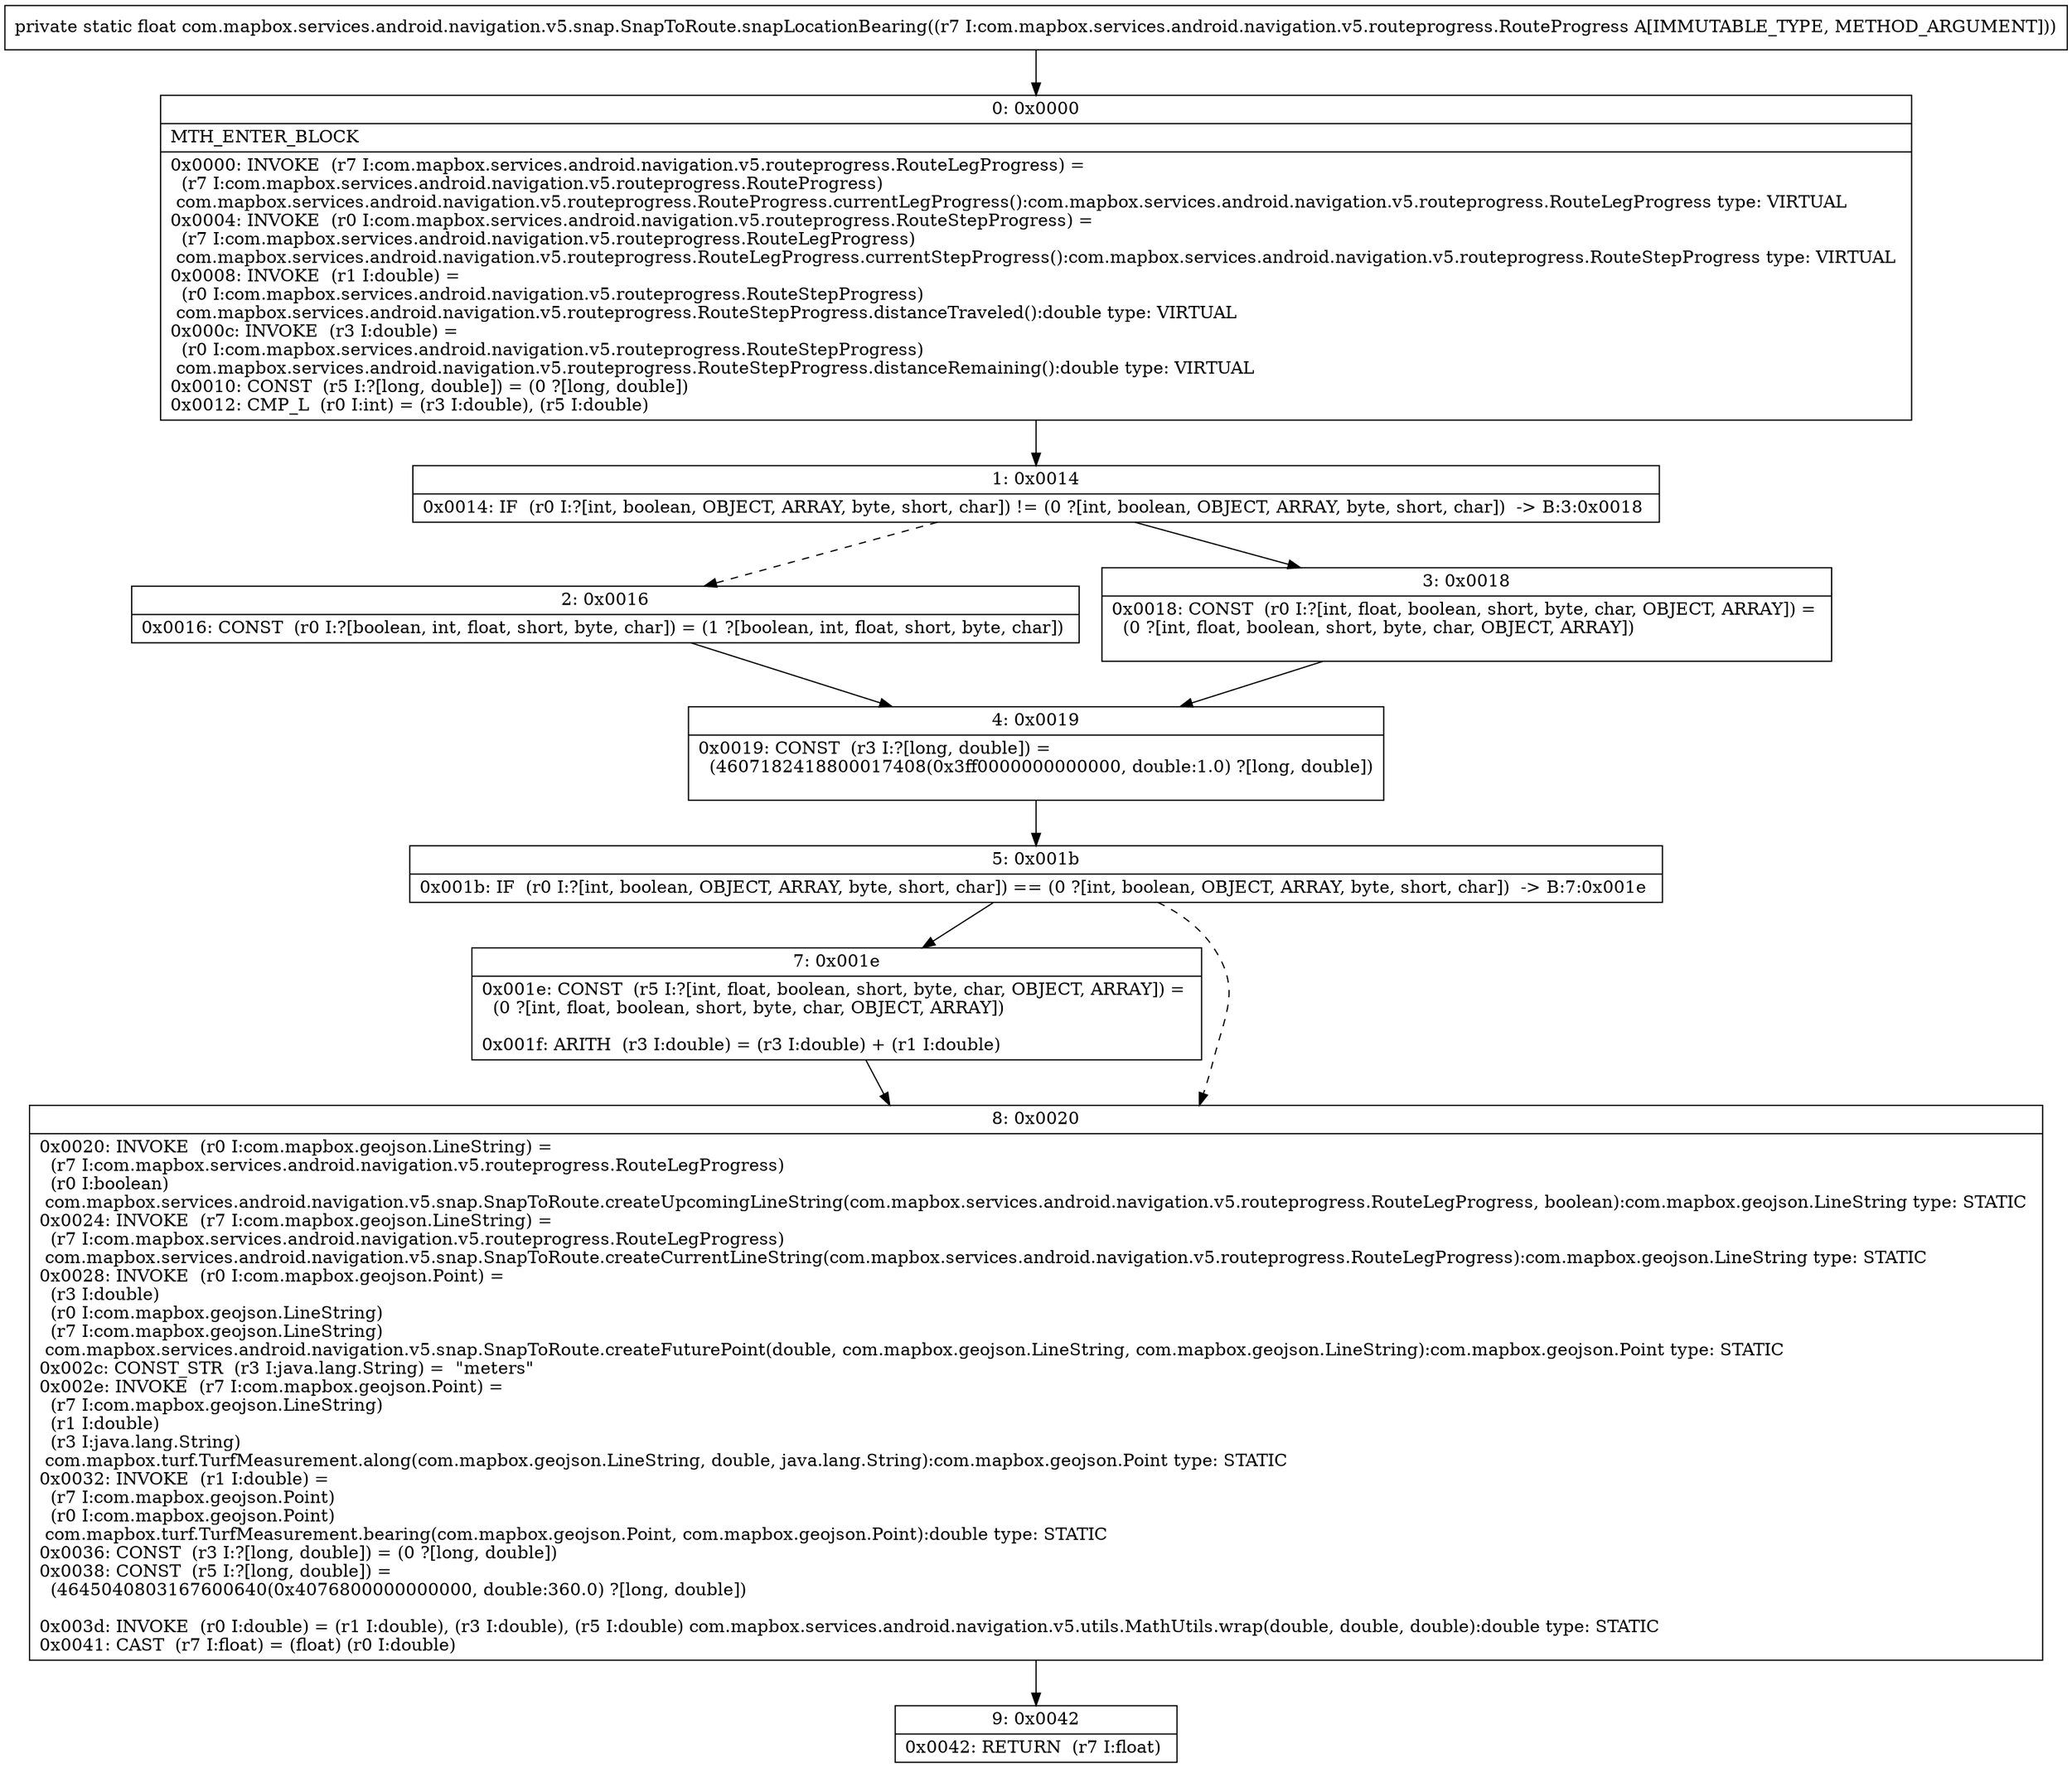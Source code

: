digraph "CFG forcom.mapbox.services.android.navigation.v5.snap.SnapToRoute.snapLocationBearing(Lcom\/mapbox\/services\/android\/navigation\/v5\/routeprogress\/RouteProgress;)F" {
Node_0 [shape=record,label="{0\:\ 0x0000|MTH_ENTER_BLOCK\l|0x0000: INVOKE  (r7 I:com.mapbox.services.android.navigation.v5.routeprogress.RouteLegProgress) = \l  (r7 I:com.mapbox.services.android.navigation.v5.routeprogress.RouteProgress)\l com.mapbox.services.android.navigation.v5.routeprogress.RouteProgress.currentLegProgress():com.mapbox.services.android.navigation.v5.routeprogress.RouteLegProgress type: VIRTUAL \l0x0004: INVOKE  (r0 I:com.mapbox.services.android.navigation.v5.routeprogress.RouteStepProgress) = \l  (r7 I:com.mapbox.services.android.navigation.v5.routeprogress.RouteLegProgress)\l com.mapbox.services.android.navigation.v5.routeprogress.RouteLegProgress.currentStepProgress():com.mapbox.services.android.navigation.v5.routeprogress.RouteStepProgress type: VIRTUAL \l0x0008: INVOKE  (r1 I:double) = \l  (r0 I:com.mapbox.services.android.navigation.v5.routeprogress.RouteStepProgress)\l com.mapbox.services.android.navigation.v5.routeprogress.RouteStepProgress.distanceTraveled():double type: VIRTUAL \l0x000c: INVOKE  (r3 I:double) = \l  (r0 I:com.mapbox.services.android.navigation.v5.routeprogress.RouteStepProgress)\l com.mapbox.services.android.navigation.v5.routeprogress.RouteStepProgress.distanceRemaining():double type: VIRTUAL \l0x0010: CONST  (r5 I:?[long, double]) = (0 ?[long, double]) \l0x0012: CMP_L  (r0 I:int) = (r3 I:double), (r5 I:double) \l}"];
Node_1 [shape=record,label="{1\:\ 0x0014|0x0014: IF  (r0 I:?[int, boolean, OBJECT, ARRAY, byte, short, char]) != (0 ?[int, boolean, OBJECT, ARRAY, byte, short, char])  \-\> B:3:0x0018 \l}"];
Node_2 [shape=record,label="{2\:\ 0x0016|0x0016: CONST  (r0 I:?[boolean, int, float, short, byte, char]) = (1 ?[boolean, int, float, short, byte, char]) \l}"];
Node_3 [shape=record,label="{3\:\ 0x0018|0x0018: CONST  (r0 I:?[int, float, boolean, short, byte, char, OBJECT, ARRAY]) = \l  (0 ?[int, float, boolean, short, byte, char, OBJECT, ARRAY])\l \l}"];
Node_4 [shape=record,label="{4\:\ 0x0019|0x0019: CONST  (r3 I:?[long, double]) = \l  (4607182418800017408(0x3ff0000000000000, double:1.0) ?[long, double])\l \l}"];
Node_5 [shape=record,label="{5\:\ 0x001b|0x001b: IF  (r0 I:?[int, boolean, OBJECT, ARRAY, byte, short, char]) == (0 ?[int, boolean, OBJECT, ARRAY, byte, short, char])  \-\> B:7:0x001e \l}"];
Node_7 [shape=record,label="{7\:\ 0x001e|0x001e: CONST  (r5 I:?[int, float, boolean, short, byte, char, OBJECT, ARRAY]) = \l  (0 ?[int, float, boolean, short, byte, char, OBJECT, ARRAY])\l \l0x001f: ARITH  (r3 I:double) = (r3 I:double) + (r1 I:double) \l}"];
Node_8 [shape=record,label="{8\:\ 0x0020|0x0020: INVOKE  (r0 I:com.mapbox.geojson.LineString) = \l  (r7 I:com.mapbox.services.android.navigation.v5.routeprogress.RouteLegProgress)\l  (r0 I:boolean)\l com.mapbox.services.android.navigation.v5.snap.SnapToRoute.createUpcomingLineString(com.mapbox.services.android.navigation.v5.routeprogress.RouteLegProgress, boolean):com.mapbox.geojson.LineString type: STATIC \l0x0024: INVOKE  (r7 I:com.mapbox.geojson.LineString) = \l  (r7 I:com.mapbox.services.android.navigation.v5.routeprogress.RouteLegProgress)\l com.mapbox.services.android.navigation.v5.snap.SnapToRoute.createCurrentLineString(com.mapbox.services.android.navigation.v5.routeprogress.RouteLegProgress):com.mapbox.geojson.LineString type: STATIC \l0x0028: INVOKE  (r0 I:com.mapbox.geojson.Point) = \l  (r3 I:double)\l  (r0 I:com.mapbox.geojson.LineString)\l  (r7 I:com.mapbox.geojson.LineString)\l com.mapbox.services.android.navigation.v5.snap.SnapToRoute.createFuturePoint(double, com.mapbox.geojson.LineString, com.mapbox.geojson.LineString):com.mapbox.geojson.Point type: STATIC \l0x002c: CONST_STR  (r3 I:java.lang.String) =  \"meters\" \l0x002e: INVOKE  (r7 I:com.mapbox.geojson.Point) = \l  (r7 I:com.mapbox.geojson.LineString)\l  (r1 I:double)\l  (r3 I:java.lang.String)\l com.mapbox.turf.TurfMeasurement.along(com.mapbox.geojson.LineString, double, java.lang.String):com.mapbox.geojson.Point type: STATIC \l0x0032: INVOKE  (r1 I:double) = \l  (r7 I:com.mapbox.geojson.Point)\l  (r0 I:com.mapbox.geojson.Point)\l com.mapbox.turf.TurfMeasurement.bearing(com.mapbox.geojson.Point, com.mapbox.geojson.Point):double type: STATIC \l0x0036: CONST  (r3 I:?[long, double]) = (0 ?[long, double]) \l0x0038: CONST  (r5 I:?[long, double]) = \l  (4645040803167600640(0x4076800000000000, double:360.0) ?[long, double])\l \l0x003d: INVOKE  (r0 I:double) = (r1 I:double), (r3 I:double), (r5 I:double) com.mapbox.services.android.navigation.v5.utils.MathUtils.wrap(double, double, double):double type: STATIC \l0x0041: CAST  (r7 I:float) = (float) (r0 I:double) \l}"];
Node_9 [shape=record,label="{9\:\ 0x0042|0x0042: RETURN  (r7 I:float) \l}"];
MethodNode[shape=record,label="{private static float com.mapbox.services.android.navigation.v5.snap.SnapToRoute.snapLocationBearing((r7 I:com.mapbox.services.android.navigation.v5.routeprogress.RouteProgress A[IMMUTABLE_TYPE, METHOD_ARGUMENT])) }"];
MethodNode -> Node_0;
Node_0 -> Node_1;
Node_1 -> Node_2[style=dashed];
Node_1 -> Node_3;
Node_2 -> Node_4;
Node_3 -> Node_4;
Node_4 -> Node_5;
Node_5 -> Node_7;
Node_5 -> Node_8[style=dashed];
Node_7 -> Node_8;
Node_8 -> Node_9;
}


